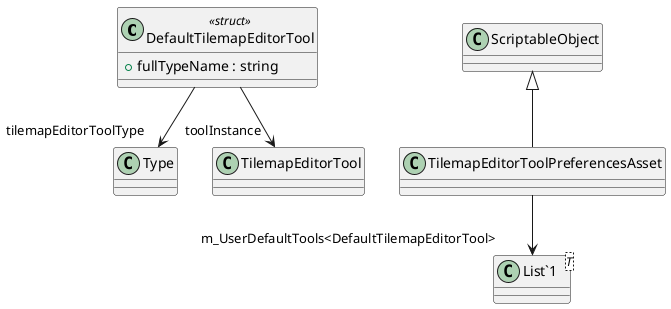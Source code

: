 @startuml
class DefaultTilemapEditorTool <<struct>> {
    + fullTypeName : string
}
class TilemapEditorToolPreferencesAsset {
}
class "List`1"<T> {
}
DefaultTilemapEditorTool --> "tilemapEditorToolType" Type
DefaultTilemapEditorTool --> "toolInstance" TilemapEditorTool
ScriptableObject <|-- TilemapEditorToolPreferencesAsset
TilemapEditorToolPreferencesAsset --> "m_UserDefaultTools<DefaultTilemapEditorTool>" "List`1"
@enduml

